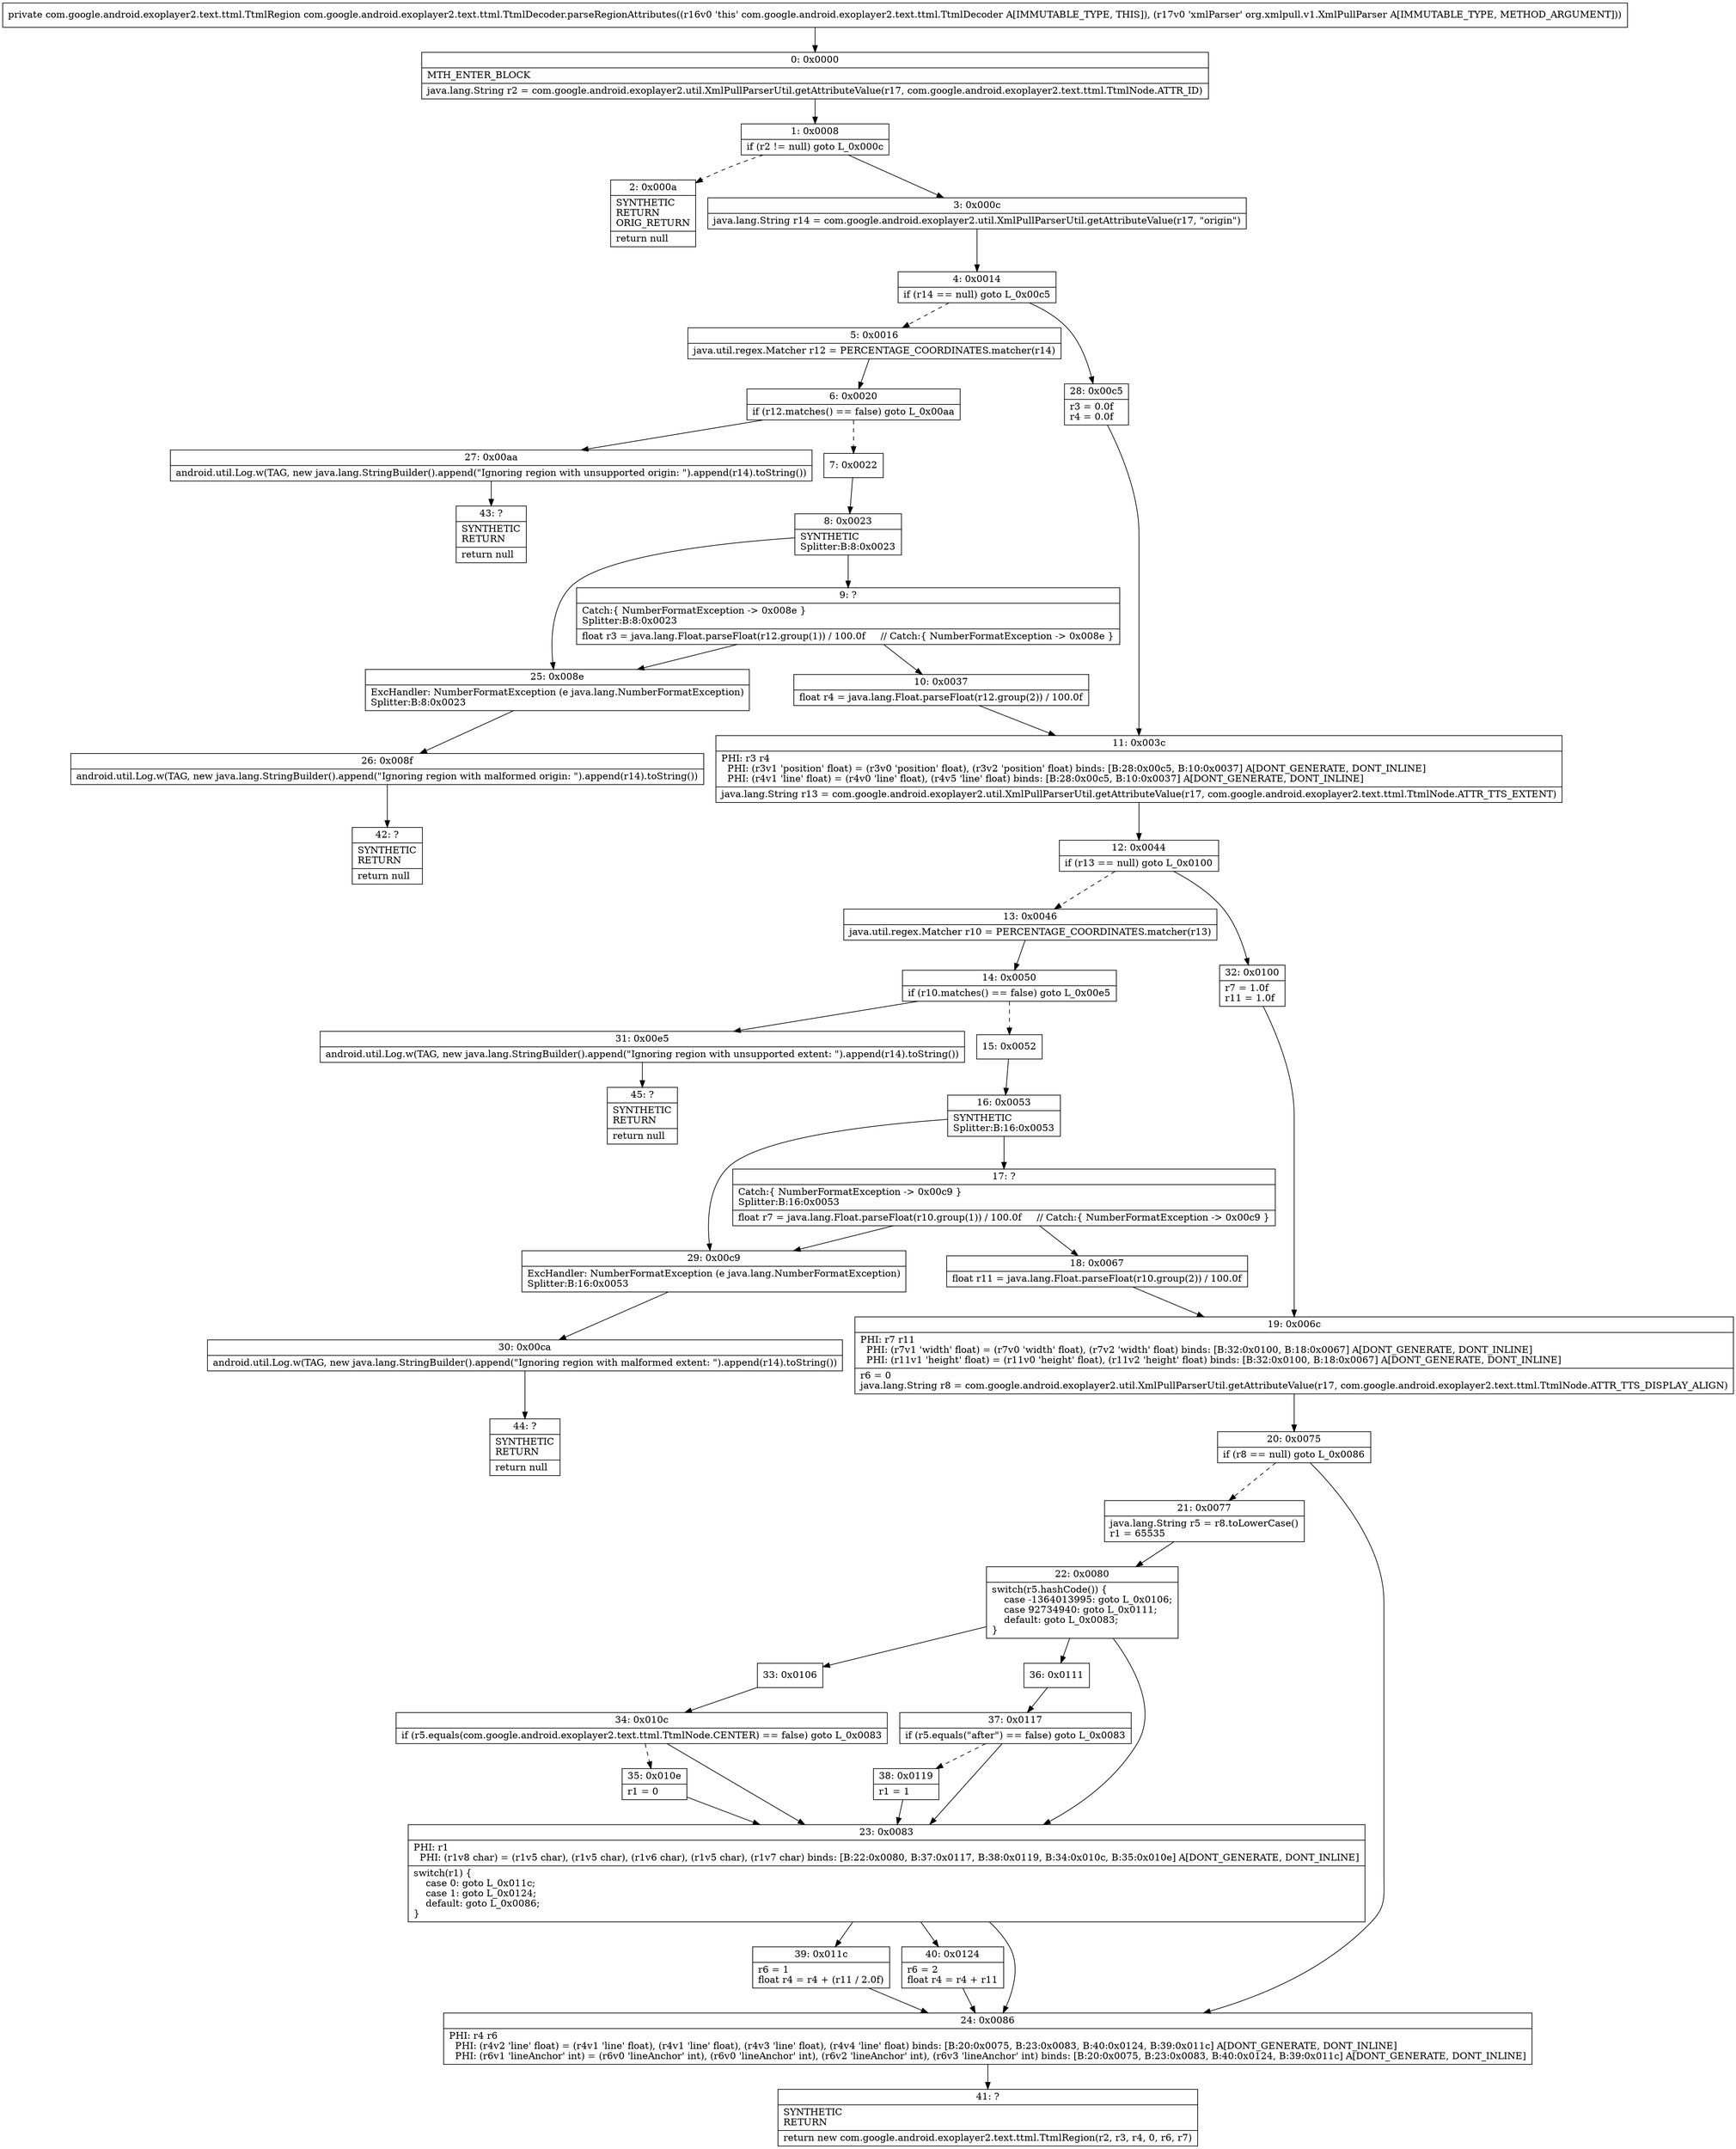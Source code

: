 digraph "CFG forcom.google.android.exoplayer2.text.ttml.TtmlDecoder.parseRegionAttributes(Lorg\/xmlpull\/v1\/XmlPullParser;)Lcom\/google\/android\/exoplayer2\/text\/ttml\/TtmlRegion;" {
Node_0 [shape=record,label="{0\:\ 0x0000|MTH_ENTER_BLOCK\l|java.lang.String r2 = com.google.android.exoplayer2.util.XmlPullParserUtil.getAttributeValue(r17, com.google.android.exoplayer2.text.ttml.TtmlNode.ATTR_ID)\l}"];
Node_1 [shape=record,label="{1\:\ 0x0008|if (r2 != null) goto L_0x000c\l}"];
Node_2 [shape=record,label="{2\:\ 0x000a|SYNTHETIC\lRETURN\lORIG_RETURN\l|return null\l}"];
Node_3 [shape=record,label="{3\:\ 0x000c|java.lang.String r14 = com.google.android.exoplayer2.util.XmlPullParserUtil.getAttributeValue(r17, \"origin\")\l}"];
Node_4 [shape=record,label="{4\:\ 0x0014|if (r14 == null) goto L_0x00c5\l}"];
Node_5 [shape=record,label="{5\:\ 0x0016|java.util.regex.Matcher r12 = PERCENTAGE_COORDINATES.matcher(r14)\l}"];
Node_6 [shape=record,label="{6\:\ 0x0020|if (r12.matches() == false) goto L_0x00aa\l}"];
Node_7 [shape=record,label="{7\:\ 0x0022}"];
Node_8 [shape=record,label="{8\:\ 0x0023|SYNTHETIC\lSplitter:B:8:0x0023\l}"];
Node_9 [shape=record,label="{9\:\ ?|Catch:\{ NumberFormatException \-\> 0x008e \}\lSplitter:B:8:0x0023\l|float r3 = java.lang.Float.parseFloat(r12.group(1)) \/ 100.0f     \/\/ Catch:\{ NumberFormatException \-\> 0x008e \}\l}"];
Node_10 [shape=record,label="{10\:\ 0x0037|float r4 = java.lang.Float.parseFloat(r12.group(2)) \/ 100.0f\l}"];
Node_11 [shape=record,label="{11\:\ 0x003c|PHI: r3 r4 \l  PHI: (r3v1 'position' float) = (r3v0 'position' float), (r3v2 'position' float) binds: [B:28:0x00c5, B:10:0x0037] A[DONT_GENERATE, DONT_INLINE]\l  PHI: (r4v1 'line' float) = (r4v0 'line' float), (r4v5 'line' float) binds: [B:28:0x00c5, B:10:0x0037] A[DONT_GENERATE, DONT_INLINE]\l|java.lang.String r13 = com.google.android.exoplayer2.util.XmlPullParserUtil.getAttributeValue(r17, com.google.android.exoplayer2.text.ttml.TtmlNode.ATTR_TTS_EXTENT)\l}"];
Node_12 [shape=record,label="{12\:\ 0x0044|if (r13 == null) goto L_0x0100\l}"];
Node_13 [shape=record,label="{13\:\ 0x0046|java.util.regex.Matcher r10 = PERCENTAGE_COORDINATES.matcher(r13)\l}"];
Node_14 [shape=record,label="{14\:\ 0x0050|if (r10.matches() == false) goto L_0x00e5\l}"];
Node_15 [shape=record,label="{15\:\ 0x0052}"];
Node_16 [shape=record,label="{16\:\ 0x0053|SYNTHETIC\lSplitter:B:16:0x0053\l}"];
Node_17 [shape=record,label="{17\:\ ?|Catch:\{ NumberFormatException \-\> 0x00c9 \}\lSplitter:B:16:0x0053\l|float r7 = java.lang.Float.parseFloat(r10.group(1)) \/ 100.0f     \/\/ Catch:\{ NumberFormatException \-\> 0x00c9 \}\l}"];
Node_18 [shape=record,label="{18\:\ 0x0067|float r11 = java.lang.Float.parseFloat(r10.group(2)) \/ 100.0f\l}"];
Node_19 [shape=record,label="{19\:\ 0x006c|PHI: r7 r11 \l  PHI: (r7v1 'width' float) = (r7v0 'width' float), (r7v2 'width' float) binds: [B:32:0x0100, B:18:0x0067] A[DONT_GENERATE, DONT_INLINE]\l  PHI: (r11v1 'height' float) = (r11v0 'height' float), (r11v2 'height' float) binds: [B:32:0x0100, B:18:0x0067] A[DONT_GENERATE, DONT_INLINE]\l|r6 = 0\ljava.lang.String r8 = com.google.android.exoplayer2.util.XmlPullParserUtil.getAttributeValue(r17, com.google.android.exoplayer2.text.ttml.TtmlNode.ATTR_TTS_DISPLAY_ALIGN)\l}"];
Node_20 [shape=record,label="{20\:\ 0x0075|if (r8 == null) goto L_0x0086\l}"];
Node_21 [shape=record,label="{21\:\ 0x0077|java.lang.String r5 = r8.toLowerCase()\lr1 = 65535\l}"];
Node_22 [shape=record,label="{22\:\ 0x0080|switch(r5.hashCode()) \{\l    case \-1364013995: goto L_0x0106;\l    case 92734940: goto L_0x0111;\l    default: goto L_0x0083;\l\}\l}"];
Node_23 [shape=record,label="{23\:\ 0x0083|PHI: r1 \l  PHI: (r1v8 char) = (r1v5 char), (r1v5 char), (r1v6 char), (r1v5 char), (r1v7 char) binds: [B:22:0x0080, B:37:0x0117, B:38:0x0119, B:34:0x010c, B:35:0x010e] A[DONT_GENERATE, DONT_INLINE]\l|switch(r1) \{\l    case 0: goto L_0x011c;\l    case 1: goto L_0x0124;\l    default: goto L_0x0086;\l\}\l}"];
Node_24 [shape=record,label="{24\:\ 0x0086|PHI: r4 r6 \l  PHI: (r4v2 'line' float) = (r4v1 'line' float), (r4v1 'line' float), (r4v3 'line' float), (r4v4 'line' float) binds: [B:20:0x0075, B:23:0x0083, B:40:0x0124, B:39:0x011c] A[DONT_GENERATE, DONT_INLINE]\l  PHI: (r6v1 'lineAnchor' int) = (r6v0 'lineAnchor' int), (r6v0 'lineAnchor' int), (r6v2 'lineAnchor' int), (r6v3 'lineAnchor' int) binds: [B:20:0x0075, B:23:0x0083, B:40:0x0124, B:39:0x011c] A[DONT_GENERATE, DONT_INLINE]\l}"];
Node_25 [shape=record,label="{25\:\ 0x008e|ExcHandler: NumberFormatException (e java.lang.NumberFormatException)\lSplitter:B:8:0x0023\l}"];
Node_26 [shape=record,label="{26\:\ 0x008f|android.util.Log.w(TAG, new java.lang.StringBuilder().append(\"Ignoring region with malformed origin: \").append(r14).toString())\l}"];
Node_27 [shape=record,label="{27\:\ 0x00aa|android.util.Log.w(TAG, new java.lang.StringBuilder().append(\"Ignoring region with unsupported origin: \").append(r14).toString())\l}"];
Node_28 [shape=record,label="{28\:\ 0x00c5|r3 = 0.0f\lr4 = 0.0f\l}"];
Node_29 [shape=record,label="{29\:\ 0x00c9|ExcHandler: NumberFormatException (e java.lang.NumberFormatException)\lSplitter:B:16:0x0053\l}"];
Node_30 [shape=record,label="{30\:\ 0x00ca|android.util.Log.w(TAG, new java.lang.StringBuilder().append(\"Ignoring region with malformed extent: \").append(r14).toString())\l}"];
Node_31 [shape=record,label="{31\:\ 0x00e5|android.util.Log.w(TAG, new java.lang.StringBuilder().append(\"Ignoring region with unsupported extent: \").append(r14).toString())\l}"];
Node_32 [shape=record,label="{32\:\ 0x0100|r7 = 1.0f\lr11 = 1.0f\l}"];
Node_33 [shape=record,label="{33\:\ 0x0106}"];
Node_34 [shape=record,label="{34\:\ 0x010c|if (r5.equals(com.google.android.exoplayer2.text.ttml.TtmlNode.CENTER) == false) goto L_0x0083\l}"];
Node_35 [shape=record,label="{35\:\ 0x010e|r1 = 0\l}"];
Node_36 [shape=record,label="{36\:\ 0x0111}"];
Node_37 [shape=record,label="{37\:\ 0x0117|if (r5.equals(\"after\") == false) goto L_0x0083\l}"];
Node_38 [shape=record,label="{38\:\ 0x0119|r1 = 1\l}"];
Node_39 [shape=record,label="{39\:\ 0x011c|r6 = 1\lfloat r4 = r4 + (r11 \/ 2.0f)\l}"];
Node_40 [shape=record,label="{40\:\ 0x0124|r6 = 2\lfloat r4 = r4 + r11\l}"];
Node_41 [shape=record,label="{41\:\ ?|SYNTHETIC\lRETURN\l|return new com.google.android.exoplayer2.text.ttml.TtmlRegion(r2, r3, r4, 0, r6, r7)\l}"];
Node_42 [shape=record,label="{42\:\ ?|SYNTHETIC\lRETURN\l|return null\l}"];
Node_43 [shape=record,label="{43\:\ ?|SYNTHETIC\lRETURN\l|return null\l}"];
Node_44 [shape=record,label="{44\:\ ?|SYNTHETIC\lRETURN\l|return null\l}"];
Node_45 [shape=record,label="{45\:\ ?|SYNTHETIC\lRETURN\l|return null\l}"];
MethodNode[shape=record,label="{private com.google.android.exoplayer2.text.ttml.TtmlRegion com.google.android.exoplayer2.text.ttml.TtmlDecoder.parseRegionAttributes((r16v0 'this' com.google.android.exoplayer2.text.ttml.TtmlDecoder A[IMMUTABLE_TYPE, THIS]), (r17v0 'xmlParser' org.xmlpull.v1.XmlPullParser A[IMMUTABLE_TYPE, METHOD_ARGUMENT])) }"];
MethodNode -> Node_0;
Node_0 -> Node_1;
Node_1 -> Node_2[style=dashed];
Node_1 -> Node_3;
Node_3 -> Node_4;
Node_4 -> Node_5[style=dashed];
Node_4 -> Node_28;
Node_5 -> Node_6;
Node_6 -> Node_7[style=dashed];
Node_6 -> Node_27;
Node_7 -> Node_8;
Node_8 -> Node_9;
Node_8 -> Node_25;
Node_9 -> Node_10;
Node_9 -> Node_25;
Node_10 -> Node_11;
Node_11 -> Node_12;
Node_12 -> Node_13[style=dashed];
Node_12 -> Node_32;
Node_13 -> Node_14;
Node_14 -> Node_15[style=dashed];
Node_14 -> Node_31;
Node_15 -> Node_16;
Node_16 -> Node_17;
Node_16 -> Node_29;
Node_17 -> Node_18;
Node_17 -> Node_29;
Node_18 -> Node_19;
Node_19 -> Node_20;
Node_20 -> Node_21[style=dashed];
Node_20 -> Node_24;
Node_21 -> Node_22;
Node_22 -> Node_23;
Node_22 -> Node_33;
Node_22 -> Node_36;
Node_23 -> Node_24;
Node_23 -> Node_39;
Node_23 -> Node_40;
Node_24 -> Node_41;
Node_25 -> Node_26;
Node_26 -> Node_42;
Node_27 -> Node_43;
Node_28 -> Node_11;
Node_29 -> Node_30;
Node_30 -> Node_44;
Node_31 -> Node_45;
Node_32 -> Node_19;
Node_33 -> Node_34;
Node_34 -> Node_23;
Node_34 -> Node_35[style=dashed];
Node_35 -> Node_23;
Node_36 -> Node_37;
Node_37 -> Node_23;
Node_37 -> Node_38[style=dashed];
Node_38 -> Node_23;
Node_39 -> Node_24;
Node_40 -> Node_24;
}

